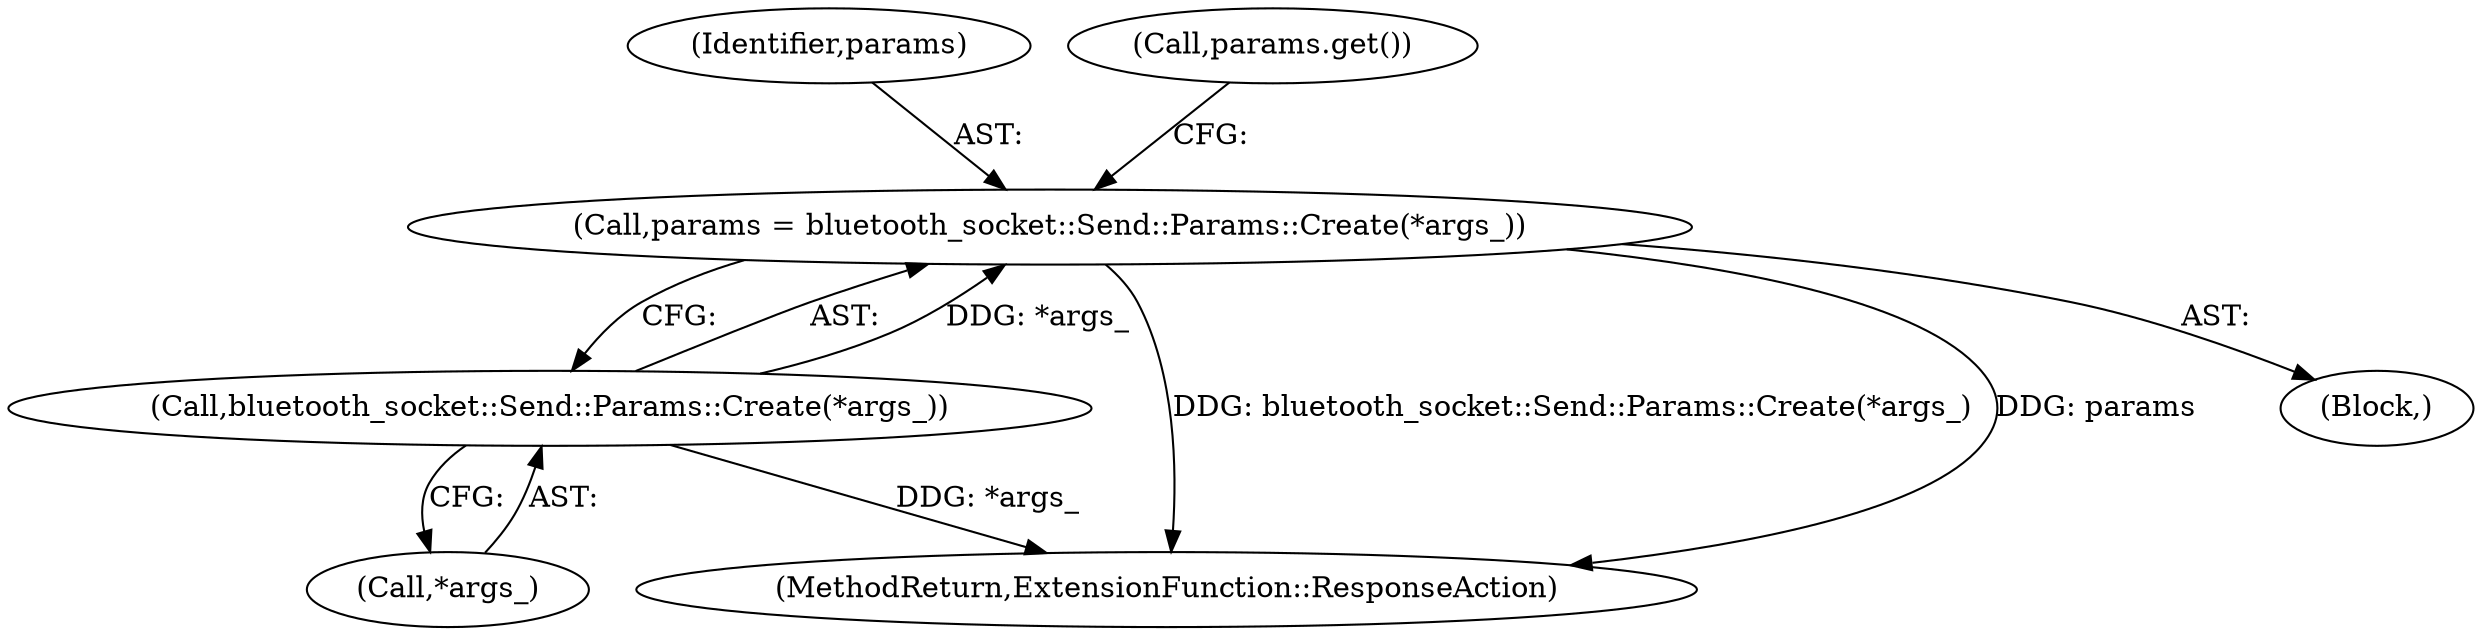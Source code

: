 digraph "1_Chrome_c5c6320f80159dc41dffc3cfbf0298925c7dcf1b@API" {
"1000105" [label="(Call,params = bluetooth_socket::Send::Params::Create(*args_))"];
"1000107" [label="(Call,bluetooth_socket::Send::Params::Create(*args_))"];
"1000149" [label="(MethodReturn,ExtensionFunction::ResponseAction)"];
"1000107" [label="(Call,bluetooth_socket::Send::Params::Create(*args_))"];
"1000106" [label="(Identifier,params)"];
"1000111" [label="(Call,params.get())"];
"1000105" [label="(Call,params = bluetooth_socket::Send::Params::Create(*args_))"];
"1000101" [label="(Block,)"];
"1000108" [label="(Call,*args_)"];
"1000105" -> "1000101"  [label="AST: "];
"1000105" -> "1000107"  [label="CFG: "];
"1000106" -> "1000105"  [label="AST: "];
"1000107" -> "1000105"  [label="AST: "];
"1000111" -> "1000105"  [label="CFG: "];
"1000105" -> "1000149"  [label="DDG: bluetooth_socket::Send::Params::Create(*args_)"];
"1000105" -> "1000149"  [label="DDG: params"];
"1000107" -> "1000105"  [label="DDG: *args_"];
"1000107" -> "1000108"  [label="CFG: "];
"1000108" -> "1000107"  [label="AST: "];
"1000107" -> "1000149"  [label="DDG: *args_"];
}
